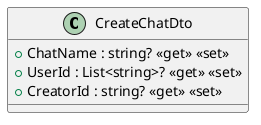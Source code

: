 @startuml
class CreateChatDto {
    + ChatName : string? <<get>> <<set>>
    + UserId : List<string>? <<get>> <<set>>
    + CreatorId : string? <<get>> <<set>>
}
@enduml
